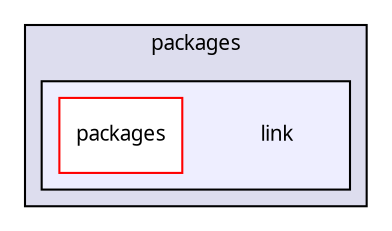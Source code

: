 digraph "packages/link/" {
  compound=true
  node [ fontsize="10", fontname="FreeSans.ttf"];
  edge [ labelfontsize="10", labelfontname="FreeSans.ttf"];
  subgraph clusterdir_93501a11e921083efbd154e0cdff5f10 {
    graph [ bgcolor="#ddddee", pencolor="black", label="packages" fontname="FreeSans.ttf", fontsize="10", URL="dir_93501a11e921083efbd154e0cdff5f10.html"]
  subgraph clusterdir_8648ad258f24e9cf9243d885b50dd7c5 {
    graph [ bgcolor="#eeeeff", pencolor="black", label="" URL="dir_8648ad258f24e9cf9243d885b50dd7c5.html"];
    dir_8648ad258f24e9cf9243d885b50dd7c5 [shape=plaintext label="link"];
    dir_3fc7abd17a8a965d010587b658809420 [shape=box label="packages" color="red" fillcolor="white" style="filled" URL="dir_3fc7abd17a8a965d010587b658809420.html"];
  }
  }
}
